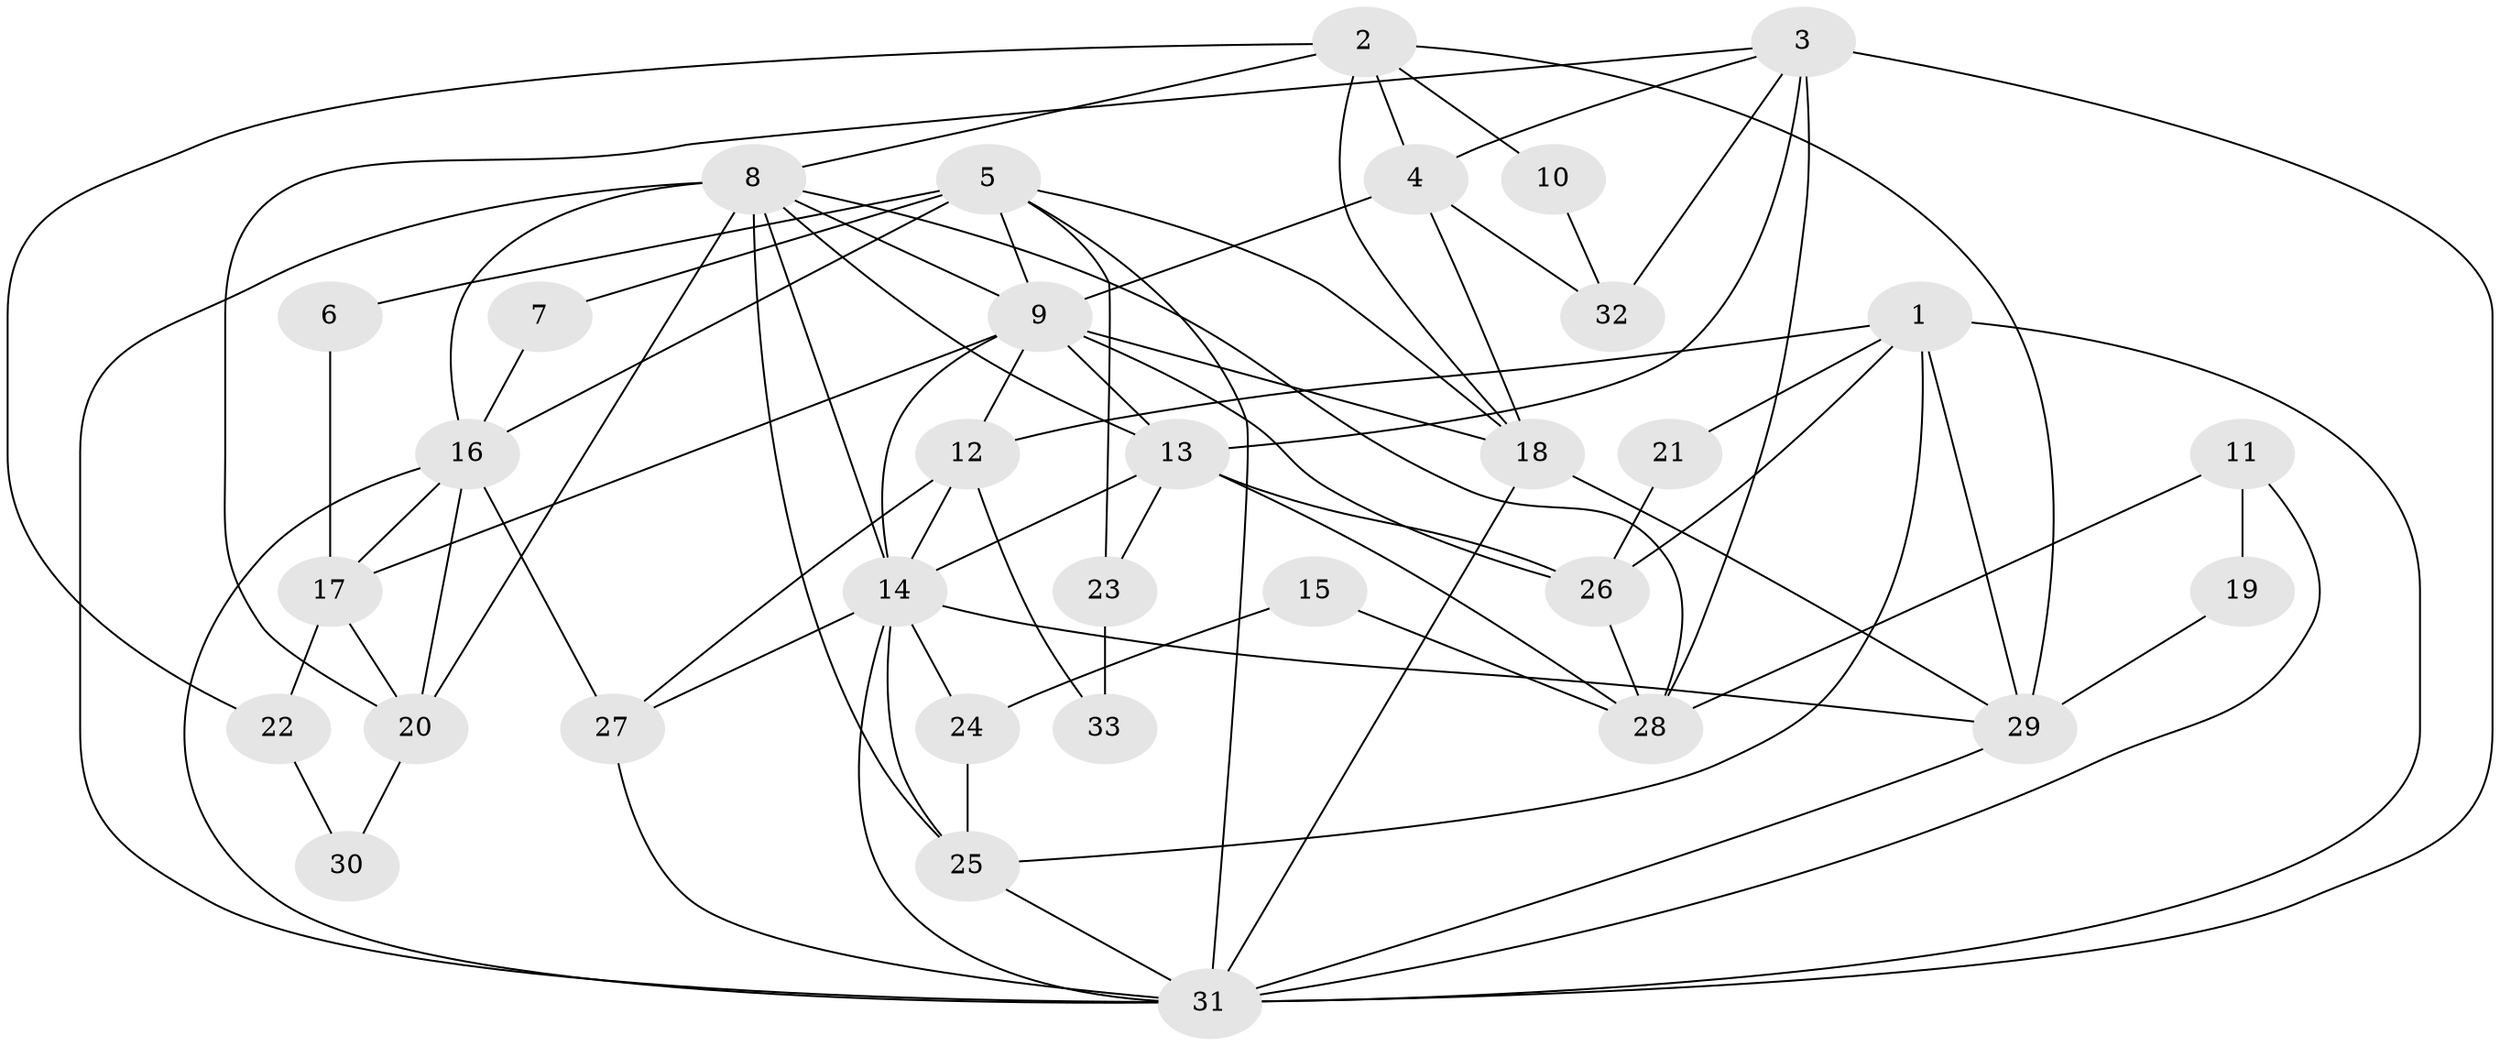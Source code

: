// original degree distribution, {4: 0.27692307692307694, 6: 0.12307692307692308, 3: 0.3076923076923077, 5: 0.15384615384615385, 7: 0.015384615384615385, 2: 0.1076923076923077, 9: 0.015384615384615385}
// Generated by graph-tools (version 1.1) at 2025/35/03/09/25 02:35:53]
// undirected, 33 vertices, 80 edges
graph export_dot {
graph [start="1"]
  node [color=gray90,style=filled];
  1;
  2;
  3;
  4;
  5;
  6;
  7;
  8;
  9;
  10;
  11;
  12;
  13;
  14;
  15;
  16;
  17;
  18;
  19;
  20;
  21;
  22;
  23;
  24;
  25;
  26;
  27;
  28;
  29;
  30;
  31;
  32;
  33;
  1 -- 12 [weight=2.0];
  1 -- 21 [weight=1.0];
  1 -- 25 [weight=2.0];
  1 -- 26 [weight=1.0];
  1 -- 29 [weight=1.0];
  1 -- 31 [weight=1.0];
  2 -- 4 [weight=1.0];
  2 -- 8 [weight=1.0];
  2 -- 10 [weight=1.0];
  2 -- 18 [weight=1.0];
  2 -- 22 [weight=1.0];
  2 -- 29 [weight=1.0];
  3 -- 4 [weight=1.0];
  3 -- 13 [weight=1.0];
  3 -- 20 [weight=1.0];
  3 -- 28 [weight=1.0];
  3 -- 31 [weight=2.0];
  3 -- 32 [weight=1.0];
  4 -- 9 [weight=1.0];
  4 -- 18 [weight=1.0];
  4 -- 32 [weight=1.0];
  5 -- 6 [weight=2.0];
  5 -- 7 [weight=1.0];
  5 -- 9 [weight=1.0];
  5 -- 16 [weight=2.0];
  5 -- 18 [weight=1.0];
  5 -- 23 [weight=2.0];
  5 -- 31 [weight=1.0];
  6 -- 17 [weight=1.0];
  7 -- 16 [weight=2.0];
  8 -- 9 [weight=1.0];
  8 -- 13 [weight=1.0];
  8 -- 14 [weight=1.0];
  8 -- 16 [weight=1.0];
  8 -- 20 [weight=1.0];
  8 -- 25 [weight=2.0];
  8 -- 28 [weight=1.0];
  8 -- 31 [weight=1.0];
  9 -- 12 [weight=1.0];
  9 -- 13 [weight=1.0];
  9 -- 14 [weight=2.0];
  9 -- 17 [weight=1.0];
  9 -- 18 [weight=1.0];
  9 -- 26 [weight=1.0];
  10 -- 32 [weight=1.0];
  11 -- 19 [weight=1.0];
  11 -- 28 [weight=1.0];
  11 -- 31 [weight=1.0];
  12 -- 14 [weight=2.0];
  12 -- 27 [weight=2.0];
  12 -- 33 [weight=1.0];
  13 -- 14 [weight=1.0];
  13 -- 23 [weight=1.0];
  13 -- 26 [weight=1.0];
  13 -- 28 [weight=1.0];
  14 -- 24 [weight=1.0];
  14 -- 25 [weight=1.0];
  14 -- 27 [weight=1.0];
  14 -- 29 [weight=1.0];
  14 -- 31 [weight=2.0];
  15 -- 24 [weight=1.0];
  15 -- 28 [weight=1.0];
  16 -- 17 [weight=1.0];
  16 -- 20 [weight=1.0];
  16 -- 27 [weight=1.0];
  16 -- 31 [weight=1.0];
  17 -- 20 [weight=1.0];
  17 -- 22 [weight=1.0];
  18 -- 29 [weight=1.0];
  18 -- 31 [weight=1.0];
  19 -- 29 [weight=1.0];
  20 -- 30 [weight=1.0];
  21 -- 26 [weight=1.0];
  22 -- 30 [weight=1.0];
  23 -- 33 [weight=1.0];
  24 -- 25 [weight=1.0];
  25 -- 31 [weight=1.0];
  26 -- 28 [weight=1.0];
  27 -- 31 [weight=1.0];
  29 -- 31 [weight=1.0];
}
